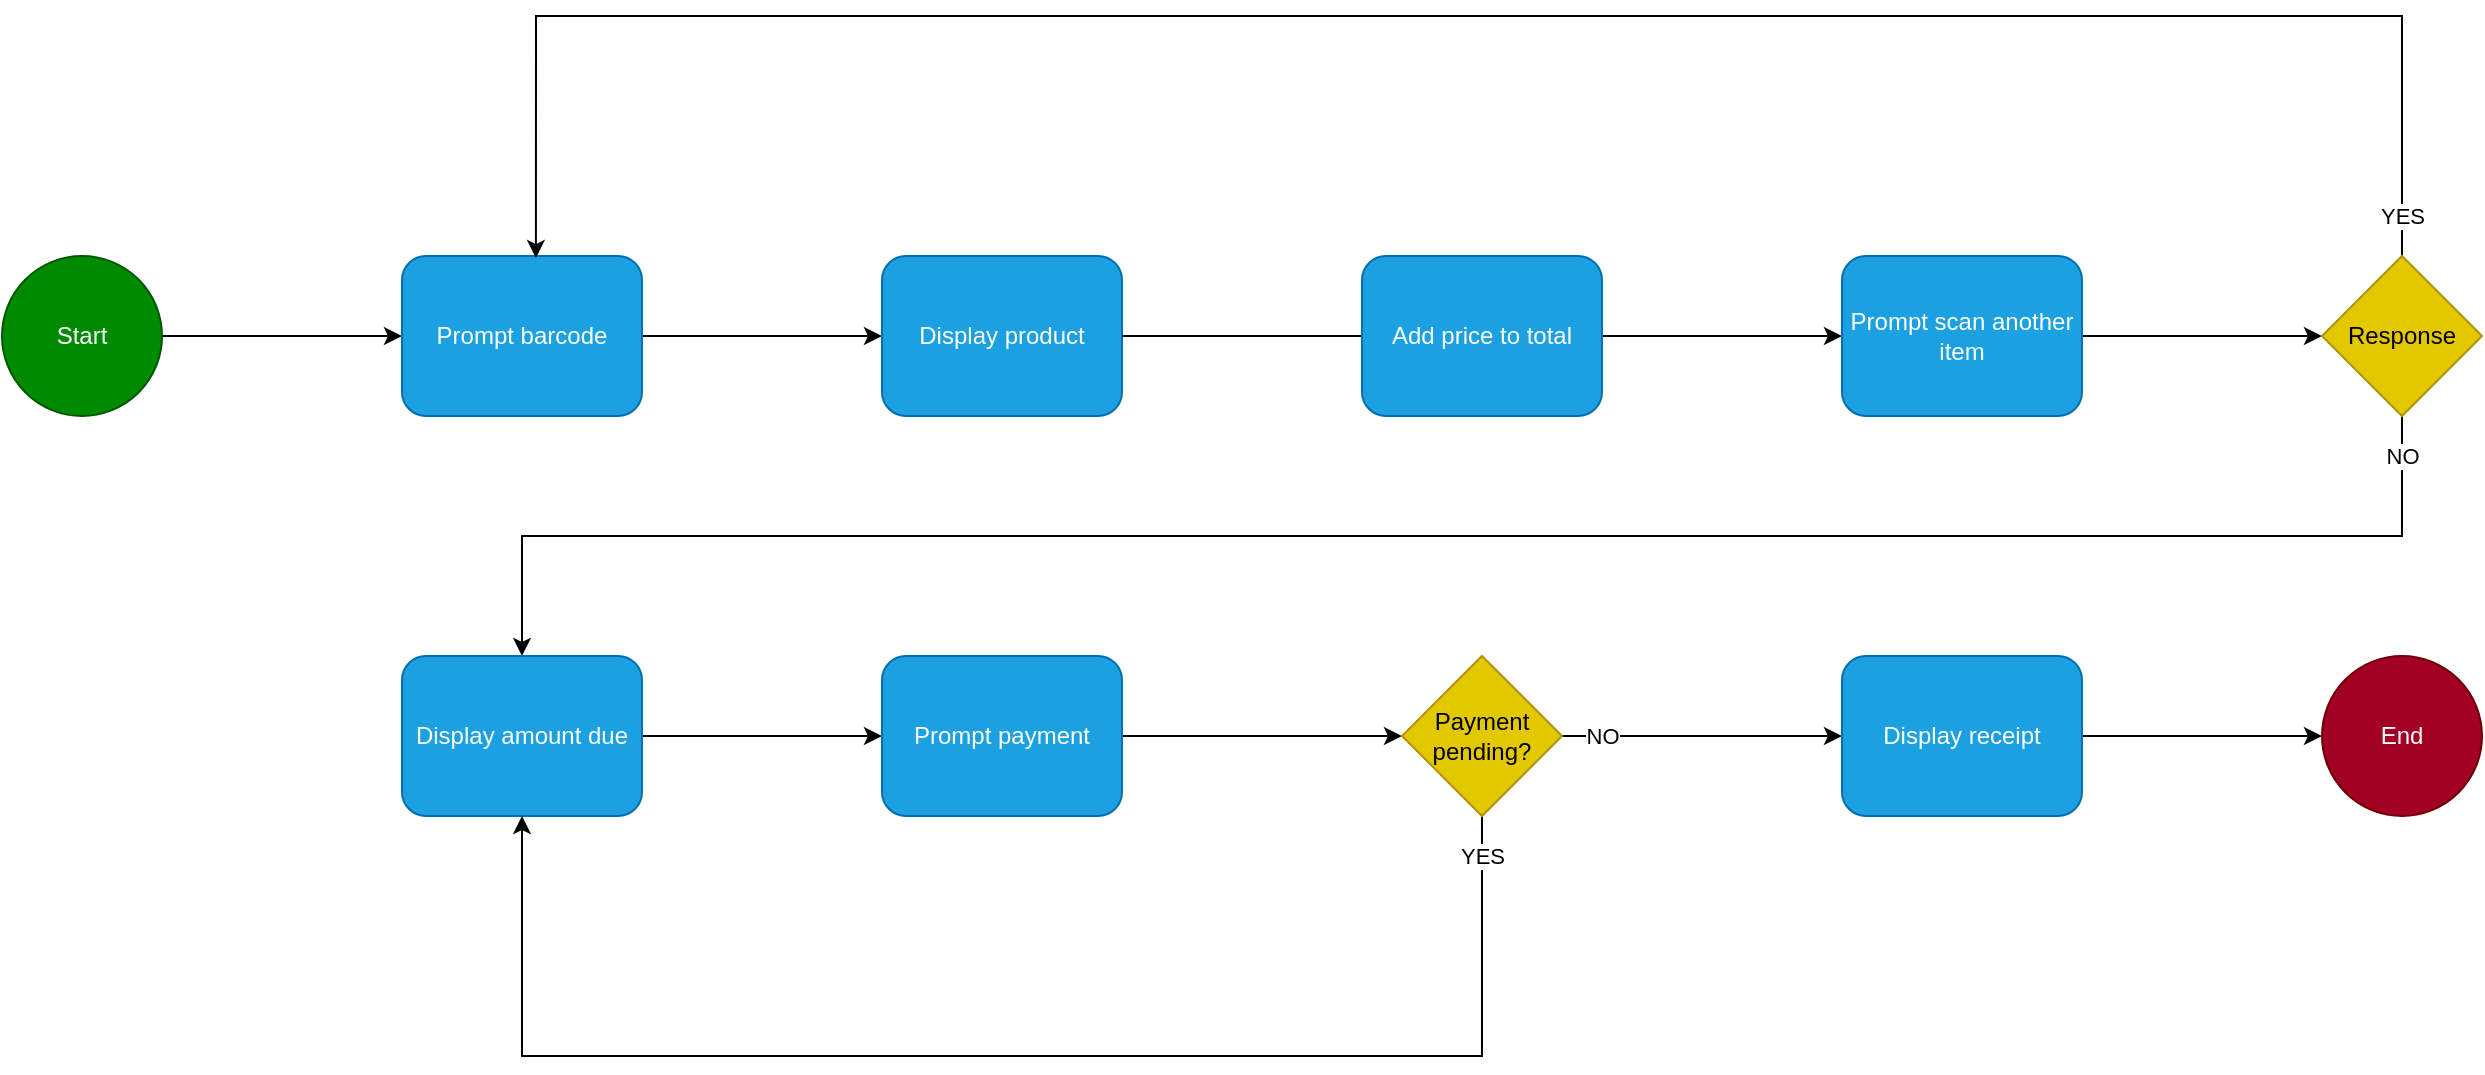 <mxfile version="20.8.10" type="device"><diagram name="Single customer" id="ePLLcIJCYmuBvg2wstA_"><mxGraphModel dx="1996" dy="1244" grid="1" gridSize="10" guides="1" tooltips="1" connect="1" arrows="1" fold="1" page="1" pageScale="1" pageWidth="850" pageHeight="1100" math="0" shadow="0"><root><mxCell id="0"/><mxCell id="1" parent="0"/><mxCell id="33_27Kni7ZDYsM59L0Ma-5" style="edgeStyle=orthogonalEdgeStyle;rounded=0;orthogonalLoop=1;jettySize=auto;html=1;" edge="1" parent="1" source="33_27Kni7ZDYsM59L0Ma-1" target="33_27Kni7ZDYsM59L0Ma-2"><mxGeometry relative="1" as="geometry"/></mxCell><mxCell id="33_27Kni7ZDYsM59L0Ma-1" value="Start" style="ellipse;whiteSpace=wrap;html=1;aspect=fixed;fillColor=#008a00;fontColor=#ffffff;strokeColor=#005700;" vertex="1" parent="1"><mxGeometry x="40" y="360" width="80" height="80" as="geometry"/></mxCell><mxCell id="33_27Kni7ZDYsM59L0Ma-6" style="edgeStyle=orthogonalEdgeStyle;rounded=0;orthogonalLoop=1;jettySize=auto;html=1;" edge="1" parent="1" source="33_27Kni7ZDYsM59L0Ma-2"><mxGeometry relative="1" as="geometry"><mxPoint x="480" y="400" as="targetPoint"/></mxGeometry></mxCell><mxCell id="33_27Kni7ZDYsM59L0Ma-2" value="Prompt barcode" style="rounded=1;whiteSpace=wrap;html=1;fillColor=#1ba1e2;fontColor=#ffffff;strokeColor=#006EAF;" vertex="1" parent="1"><mxGeometry x="240" y="360" width="120" height="80" as="geometry"/></mxCell><mxCell id="33_27Kni7ZDYsM59L0Ma-15" style="edgeStyle=orthogonalEdgeStyle;rounded=0;orthogonalLoop=1;jettySize=auto;html=1;startArrow=none;" edge="1" parent="1" source="33_27Kni7ZDYsM59L0Ma-16" target="33_27Kni7ZDYsM59L0Ma-13"><mxGeometry relative="1" as="geometry"/></mxCell><mxCell id="33_27Kni7ZDYsM59L0Ma-10" value="Display product" style="rounded=1;whiteSpace=wrap;html=1;fillColor=#1ba1e2;fontColor=#ffffff;strokeColor=#006EAF;" vertex="1" parent="1"><mxGeometry x="480" y="360" width="120" height="80" as="geometry"/></mxCell><mxCell id="33_27Kni7ZDYsM59L0Ma-28" style="edgeStyle=orthogonalEdgeStyle;rounded=0;orthogonalLoop=1;jettySize=auto;html=1;entryX=0;entryY=0.5;entryDx=0;entryDy=0;" edge="1" parent="1" source="33_27Kni7ZDYsM59L0Ma-13" target="33_27Kni7ZDYsM59L0Ma-19"><mxGeometry relative="1" as="geometry"><mxPoint x="1150" y="460" as="targetPoint"/></mxGeometry></mxCell><mxCell id="33_27Kni7ZDYsM59L0Ma-13" value="Prompt scan another item" style="rounded=1;whiteSpace=wrap;html=1;fillColor=#1ba1e2;fontColor=#ffffff;strokeColor=#006EAF;" vertex="1" parent="1"><mxGeometry x="960" y="360" width="120" height="80" as="geometry"/></mxCell><mxCell id="33_27Kni7ZDYsM59L0Ma-24" value="NO" style="edgeStyle=orthogonalEdgeStyle;rounded=0;orthogonalLoop=1;jettySize=auto;html=1;" edge="1" parent="1" source="33_27Kni7ZDYsM59L0Ma-19" target="33_27Kni7ZDYsM59L0Ma-22"><mxGeometry x="-0.962" relative="1" as="geometry"><Array as="points"><mxPoint x="1240" y="500"/><mxPoint x="300" y="500"/></Array><mxPoint as="offset"/></mxGeometry></mxCell><mxCell id="33_27Kni7ZDYsM59L0Ma-29" value="YES" style="edgeStyle=orthogonalEdgeStyle;rounded=0;orthogonalLoop=1;jettySize=auto;html=1;entryX=0.558;entryY=0.013;entryDx=0;entryDy=0;entryPerimeter=0;exitX=0.5;exitY=0;exitDx=0;exitDy=0;" edge="1" parent="1" source="33_27Kni7ZDYsM59L0Ma-19" target="33_27Kni7ZDYsM59L0Ma-2"><mxGeometry x="-0.966" relative="1" as="geometry"><Array as="points"><mxPoint x="1240" y="240"/><mxPoint x="307" y="240"/></Array><mxPoint as="offset"/></mxGeometry></mxCell><mxCell id="33_27Kni7ZDYsM59L0Ma-19" value="Response" style="rhombus;whiteSpace=wrap;html=1;fillColor=#e3c800;fontColor=#000000;strokeColor=#B09500;" vertex="1" parent="1"><mxGeometry x="1200" y="360" width="80" height="80" as="geometry"/></mxCell><mxCell id="33_27Kni7ZDYsM59L0Ma-26" style="edgeStyle=orthogonalEdgeStyle;rounded=0;orthogonalLoop=1;jettySize=auto;html=1;" edge="1" parent="1" source="33_27Kni7ZDYsM59L0Ma-22" target="33_27Kni7ZDYsM59L0Ma-25"><mxGeometry relative="1" as="geometry"/></mxCell><mxCell id="33_27Kni7ZDYsM59L0Ma-22" value="Display amount due" style="rounded=1;whiteSpace=wrap;html=1;fillColor=#1ba1e2;fontColor=#ffffff;strokeColor=#006EAF;" vertex="1" parent="1"><mxGeometry x="240" y="560" width="120" height="80" as="geometry"/></mxCell><mxCell id="33_27Kni7ZDYsM59L0Ma-31" style="edgeStyle=orthogonalEdgeStyle;rounded=0;orthogonalLoop=1;jettySize=auto;html=1;" edge="1" parent="1" source="33_27Kni7ZDYsM59L0Ma-25" target="33_27Kni7ZDYsM59L0Ma-30"><mxGeometry relative="1" as="geometry"/></mxCell><mxCell id="33_27Kni7ZDYsM59L0Ma-25" value="Prompt payment" style="rounded=1;whiteSpace=wrap;html=1;fillColor=#1ba1e2;fontColor=#ffffff;strokeColor=#006EAF;" vertex="1" parent="1"><mxGeometry x="480" y="560" width="120" height="80" as="geometry"/></mxCell><mxCell id="33_27Kni7ZDYsM59L0Ma-27" value="" style="edgeStyle=orthogonalEdgeStyle;rounded=0;orthogonalLoop=1;jettySize=auto;html=1;endArrow=none;" edge="1" parent="1" source="33_27Kni7ZDYsM59L0Ma-10" target="33_27Kni7ZDYsM59L0Ma-16"><mxGeometry relative="1" as="geometry"><mxPoint x="600" y="400" as="sourcePoint"/><mxPoint x="1120" y="620" as="targetPoint"/></mxGeometry></mxCell><mxCell id="33_27Kni7ZDYsM59L0Ma-16" value="Add price to total" style="rounded=1;whiteSpace=wrap;html=1;fillColor=#1ba1e2;fontColor=#ffffff;strokeColor=#006EAF;" vertex="1" parent="1"><mxGeometry x="720" y="360" width="120" height="80" as="geometry"/></mxCell><mxCell id="33_27Kni7ZDYsM59L0Ma-33" value="YES" style="edgeStyle=orthogonalEdgeStyle;rounded=0;orthogonalLoop=1;jettySize=auto;html=1;entryX=0.5;entryY=1;entryDx=0;entryDy=0;" edge="1" parent="1" source="33_27Kni7ZDYsM59L0Ma-30" target="33_27Kni7ZDYsM59L0Ma-22"><mxGeometry x="-0.944" relative="1" as="geometry"><Array as="points"><mxPoint x="780" y="760"/><mxPoint x="300" y="760"/></Array><mxPoint as="offset"/></mxGeometry></mxCell><mxCell id="33_27Kni7ZDYsM59L0Ma-35" value="NO" style="edgeStyle=orthogonalEdgeStyle;rounded=0;orthogonalLoop=1;jettySize=auto;html=1;" edge="1" parent="1" source="33_27Kni7ZDYsM59L0Ma-30" target="33_27Kni7ZDYsM59L0Ma-34"><mxGeometry x="-0.714" relative="1" as="geometry"><Array as="points"><mxPoint x="840" y="600"/><mxPoint x="840" y="600"/></Array><mxPoint as="offset"/></mxGeometry></mxCell><mxCell id="33_27Kni7ZDYsM59L0Ma-30" value="Payment pending?" style="rhombus;whiteSpace=wrap;html=1;fillColor=#e3c800;fontColor=#000000;strokeColor=#B09500;" vertex="1" parent="1"><mxGeometry x="740" y="560" width="80" height="80" as="geometry"/></mxCell><mxCell id="33_27Kni7ZDYsM59L0Ma-37" style="edgeStyle=orthogonalEdgeStyle;rounded=0;orthogonalLoop=1;jettySize=auto;html=1;" edge="1" parent="1" source="33_27Kni7ZDYsM59L0Ma-34" target="33_27Kni7ZDYsM59L0Ma-36"><mxGeometry relative="1" as="geometry"/></mxCell><mxCell id="33_27Kni7ZDYsM59L0Ma-34" value="Display receipt" style="rounded=1;whiteSpace=wrap;html=1;fillColor=#1ba1e2;fontColor=#ffffff;strokeColor=#006EAF;" vertex="1" parent="1"><mxGeometry x="960" y="560" width="120" height="80" as="geometry"/></mxCell><mxCell id="33_27Kni7ZDYsM59L0Ma-36" value="End" style="ellipse;whiteSpace=wrap;html=1;aspect=fixed;fillColor=#a20025;fontColor=#ffffff;strokeColor=#6F0000;" vertex="1" parent="1"><mxGeometry x="1200" y="560" width="80" height="80" as="geometry"/></mxCell></root></mxGraphModel></diagram></mxfile>